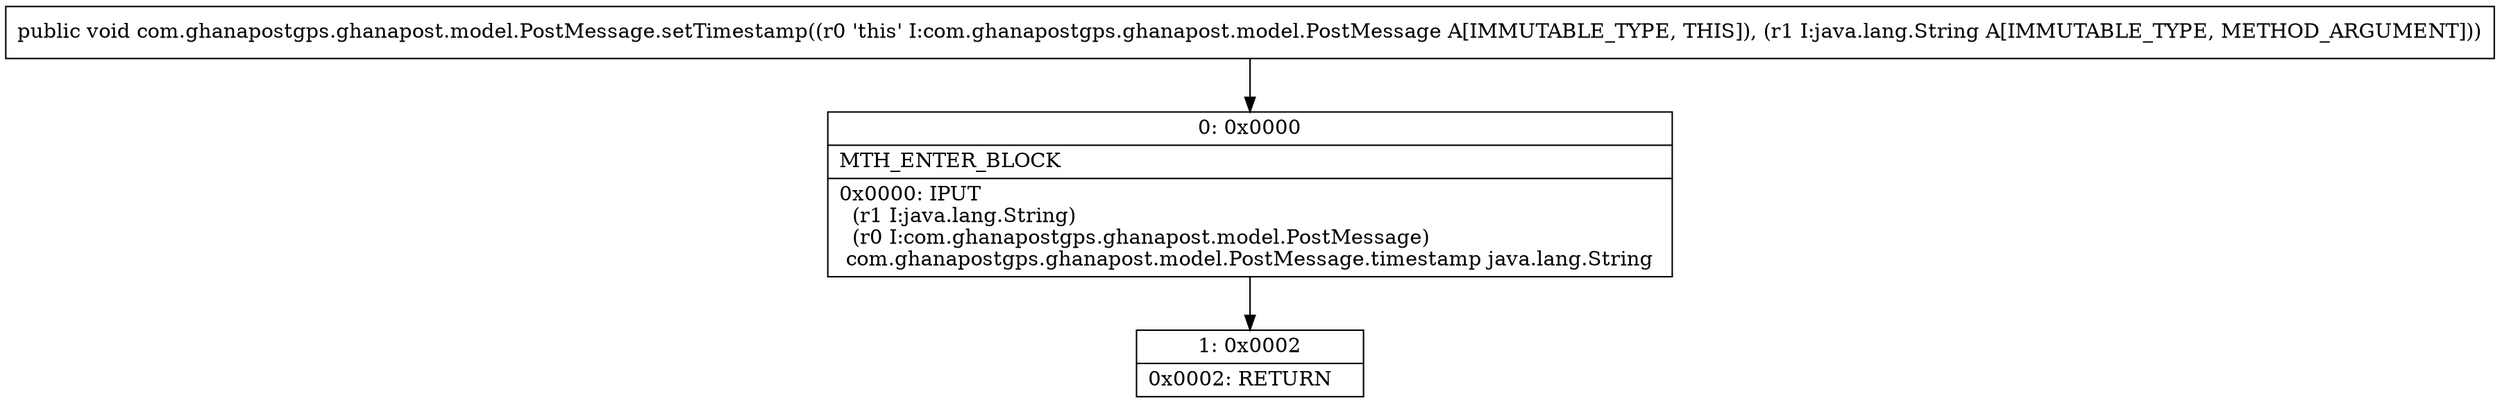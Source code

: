 digraph "CFG forcom.ghanapostgps.ghanapost.model.PostMessage.setTimestamp(Ljava\/lang\/String;)V" {
Node_0 [shape=record,label="{0\:\ 0x0000|MTH_ENTER_BLOCK\l|0x0000: IPUT  \l  (r1 I:java.lang.String)\l  (r0 I:com.ghanapostgps.ghanapost.model.PostMessage)\l com.ghanapostgps.ghanapost.model.PostMessage.timestamp java.lang.String \l}"];
Node_1 [shape=record,label="{1\:\ 0x0002|0x0002: RETURN   \l}"];
MethodNode[shape=record,label="{public void com.ghanapostgps.ghanapost.model.PostMessage.setTimestamp((r0 'this' I:com.ghanapostgps.ghanapost.model.PostMessage A[IMMUTABLE_TYPE, THIS]), (r1 I:java.lang.String A[IMMUTABLE_TYPE, METHOD_ARGUMENT])) }"];
MethodNode -> Node_0;
Node_0 -> Node_1;
}

